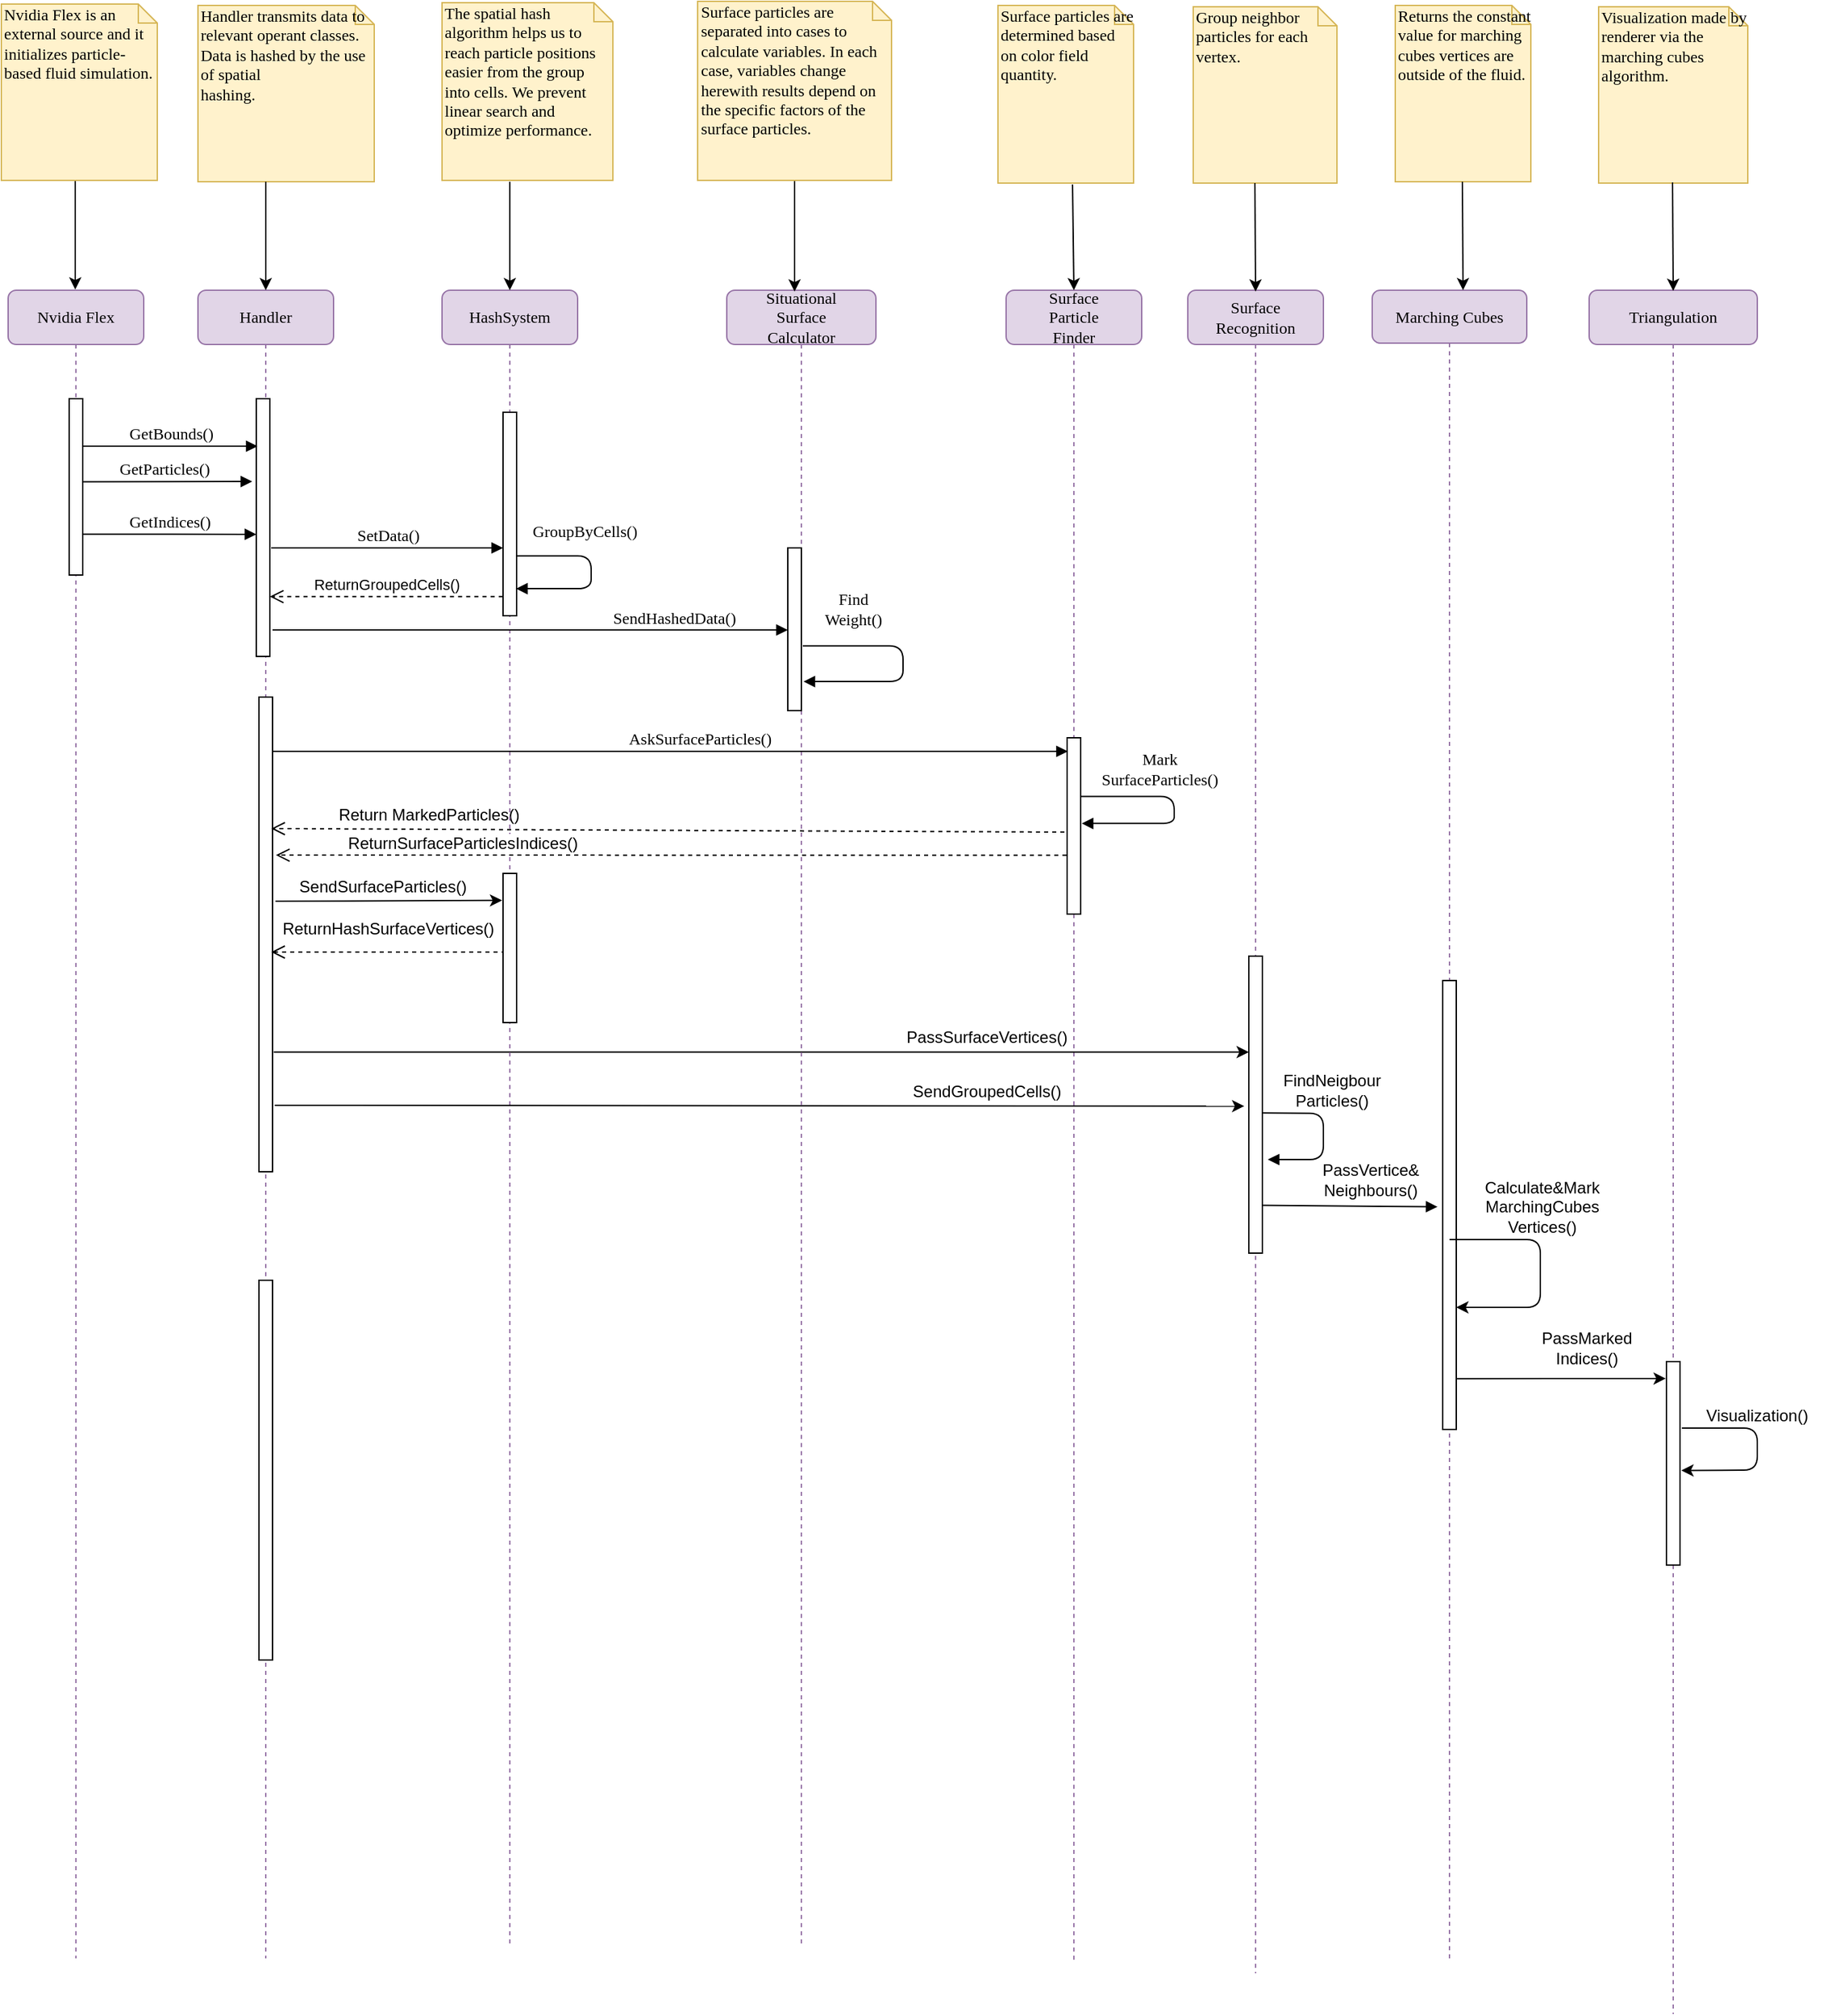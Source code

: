 <mxfile version="12.7.9" type="device"><diagram name="Page-1" id="13e1069c-82ec-6db2-03f1-153e76fe0fe0"><mxGraphModel dx="1526" dy="1496" grid="1" gridSize="10" guides="1" tooltips="1" connect="1" arrows="1" fold="1" page="1" pageScale="1" pageWidth="1100" pageHeight="850" background="#ffffff" math="0" shadow="0"><root><mxCell id="0"/><mxCell id="1" parent="0"/><mxCell id="7baba1c4bc27f4b0-2" value="Handler" style="shape=umlLifeline;perimeter=lifelinePerimeter;whiteSpace=wrap;html=1;container=1;collapsible=0;recursiveResize=0;outlineConnect=0;rounded=1;shadow=0;comic=0;labelBackgroundColor=none;strokeColor=#9673a6;strokeWidth=1;fillColor=#e1d5e7;fontFamily=Verdana;fontSize=12;align=center;" parent="1" vertex="1"><mxGeometry x="240" y="80" width="100" height="1230" as="geometry"/></mxCell><mxCell id="7baba1c4bc27f4b0-10" value="" style="html=1;points=[];perimeter=orthogonalPerimeter;rounded=0;shadow=0;comic=0;labelBackgroundColor=none;strokeWidth=1;fontFamily=Verdana;fontSize=12;align=center;" parent="7baba1c4bc27f4b0-2" vertex="1"><mxGeometry x="43" y="80" width="10" height="190" as="geometry"/></mxCell><mxCell id="W0gwNZ72z7WJFVbE36PU-37" value="" style="html=1;points=[];perimeter=orthogonalPerimeter;rounded=0;shadow=0;comic=0;labelBackgroundColor=none;strokeColor=#000000;strokeWidth=1;fillColor=#FFFFFF;fontFamily=Verdana;fontSize=12;fontColor=#000000;align=center;" parent="7baba1c4bc27f4b0-2" vertex="1"><mxGeometry x="45" y="300" width="10" height="350" as="geometry"/></mxCell><mxCell id="42PI1bTdibE_JDmKIquI-5" value="" style="html=1;points=[];perimeter=orthogonalPerimeter;rounded=0;shadow=0;comic=0;labelBackgroundColor=none;strokeColor=#000000;strokeWidth=1;fillColor=#FFFFFF;fontFamily=Verdana;fontSize=12;fontColor=#000000;align=center;" parent="7baba1c4bc27f4b0-2" vertex="1"><mxGeometry x="45" y="730" width="10" height="280" as="geometry"/></mxCell><mxCell id="7baba1c4bc27f4b0-4" value="Surface&lt;br&gt;Particle&lt;br&gt;Finder" style="shape=umlLifeline;perimeter=lifelinePerimeter;whiteSpace=wrap;html=1;container=1;collapsible=0;recursiveResize=0;outlineConnect=0;rounded=1;shadow=0;comic=0;labelBackgroundColor=none;strokeColor=#9673a6;strokeWidth=1;fillColor=#e1d5e7;fontFamily=Verdana;fontSize=12;align=center;size=40;" parent="1" vertex="1"><mxGeometry x="836" y="80" width="100" height="1231" as="geometry"/></mxCell><mxCell id="W0gwNZ72z7WJFVbE36PU-29" value="" style="html=1;points=[];perimeter=orthogonalPerimeter;rounded=0;shadow=0;comic=0;labelBackgroundColor=none;strokeColor=#000000;strokeWidth=1;fillColor=#FFFFFF;fontFamily=Verdana;fontSize=12;fontColor=#000000;align=center;" parent="7baba1c4bc27f4b0-4" vertex="1"><mxGeometry x="45" y="330" width="10" height="130" as="geometry"/></mxCell><mxCell id="W0gwNZ72z7WJFVbE36PU-33" value="Mark&lt;br&gt;SurfaceParticles()" style="html=1;verticalAlign=bottom;endArrow=block;labelBackgroundColor=none;fontFamily=Verdana;fontSize=12;edgeStyle=elbowEdgeStyle;elbow=vertical;exitX=1;exitY=0.333;exitDx=0;exitDy=0;exitPerimeter=0;entryX=1.077;entryY=0.486;entryDx=0;entryDy=0;entryPerimeter=0;" parent="7baba1c4bc27f4b0-4" source="W0gwNZ72z7WJFVbE36PU-29" target="W0gwNZ72z7WJFVbE36PU-29" edge="1"><mxGeometry x="-0.262" y="3" relative="1" as="geometry"><mxPoint x="99" y="590" as="sourcePoint"/><mxPoint x="70" y="670" as="targetPoint"/><Array as="points"><mxPoint x="124" y="390"/><mxPoint x="191" y="670"/></Array><mxPoint as="offset"/></mxGeometry></mxCell><mxCell id="7baba1c4bc27f4b0-5" value="Surface Recognition" style="shape=umlLifeline;perimeter=lifelinePerimeter;whiteSpace=wrap;html=1;container=1;collapsible=0;recursiveResize=0;outlineConnect=0;rounded=1;shadow=0;comic=0;labelBackgroundColor=none;strokeColor=#9673a6;strokeWidth=1;fillColor=#e1d5e7;fontFamily=Verdana;fontSize=12;align=center;" parent="1" vertex="1"><mxGeometry x="970" y="80" width="100" height="1241" as="geometry"/></mxCell><mxCell id="7baba1c4bc27f4b0-19" value="" style="html=1;points=[];perimeter=orthogonalPerimeter;rounded=0;shadow=0;comic=0;labelBackgroundColor=none;strokeColor=#000000;strokeWidth=1;fillColor=#FFFFFF;fontFamily=Verdana;fontSize=12;fontColor=#000000;align=center;" parent="7baba1c4bc27f4b0-5" vertex="1"><mxGeometry x="45" y="491" width="10" height="219" as="geometry"/></mxCell><mxCell id="thmLyIMEidw3zFrrZxu3-43" value="&lt;span style=&quot;background-color: rgb(255 , 255 , 255)&quot;&gt;&lt;span style=&quot;font-size: 12px ; white-space: normal&quot;&gt;FindNeigbour&lt;/span&gt;&lt;br style=&quot;font-size: 12px ; white-space: normal&quot;&gt;&lt;span style=&quot;font-size: 12px ; white-space: normal&quot;&gt;Particles()&lt;/span&gt;&lt;/span&gt;" style="html=1;verticalAlign=bottom;endArrow=block;exitX=0.952;exitY=0.528;exitDx=0;exitDy=0;exitPerimeter=0;" parent="7baba1c4bc27f4b0-5" source="7baba1c4bc27f4b0-19" edge="1"><mxGeometry x="-0.248" y="6" width="80" relative="1" as="geometry"><mxPoint x="70" y="611" as="sourcePoint"/><mxPoint x="59" y="641" as="targetPoint"/><Array as="points"><mxPoint x="100" y="607"/><mxPoint x="100" y="641"/></Array><mxPoint as="offset"/></mxGeometry></mxCell><mxCell id="7baba1c4bc27f4b0-6" value="Marching Cubes" style="shape=umlLifeline;perimeter=lifelinePerimeter;whiteSpace=wrap;html=1;container=1;collapsible=0;recursiveResize=0;outlineConnect=0;rounded=1;shadow=0;comic=0;labelBackgroundColor=none;strokeColor=#9673a6;strokeWidth=1;fillColor=#e1d5e7;fontFamily=Verdana;fontSize=12;align=center;size=39;" parent="1" vertex="1"><mxGeometry x="1106" y="80" width="114" height="1231" as="geometry"/></mxCell><mxCell id="W0gwNZ72z7WJFVbE36PU-39" value="" style="html=1;points=[];perimeter=orthogonalPerimeter;rounded=0;shadow=0;comic=0;labelBackgroundColor=none;strokeColor=#000000;strokeWidth=1;fillColor=#FFFFFF;fontFamily=Verdana;fontSize=12;fontColor=#000000;align=center;" parent="7baba1c4bc27f4b0-6" vertex="1"><mxGeometry x="52" y="509" width="10" height="331" as="geometry"/></mxCell><mxCell id="thmLyIMEidw3zFrrZxu3-45" value="" style="endArrow=classic;html=1;" parent="7baba1c4bc27f4b0-6" source="7baba1c4bc27f4b0-6" target="W0gwNZ72z7WJFVbE36PU-39" edge="1"><mxGeometry width="50" height="50" relative="1" as="geometry"><mxPoint x="74" y="700" as="sourcePoint"/><mxPoint x="94" y="770" as="targetPoint"/><Array as="points"><mxPoint x="124" y="700"/><mxPoint x="124" y="750"/></Array></mxGeometry></mxCell><mxCell id="7baba1c4bc27f4b0-7" value="Triangulation" style="shape=umlLifeline;perimeter=lifelinePerimeter;whiteSpace=wrap;html=1;container=1;collapsible=0;recursiveResize=0;outlineConnect=0;rounded=1;shadow=0;comic=0;labelBackgroundColor=none;strokeColor=#9673a6;strokeWidth=1;fillColor=#e1d5e7;fontFamily=Verdana;fontSize=12;align=center;" parent="1" vertex="1"><mxGeometry x="1266" y="80" width="124" height="1271" as="geometry"/></mxCell><mxCell id="W0gwNZ72z7WJFVbE36PU-40" value="" style="html=1;points=[];perimeter=orthogonalPerimeter;rounded=0;shadow=0;comic=0;labelBackgroundColor=none;strokeColor=#000000;strokeWidth=1;fillColor=#FFFFFF;fontFamily=Verdana;fontSize=12;fontColor=#000000;align=center;" parent="7baba1c4bc27f4b0-7" vertex="1"><mxGeometry x="57" y="790" width="10" height="150" as="geometry"/></mxCell><mxCell id="jO3Ke4_9_Hu5m7IePTyo-10" value="" style="endArrow=classic;html=1;exitX=1.133;exitY=0.327;exitDx=0;exitDy=0;exitPerimeter=0;entryX=1.1;entryY=0.535;entryDx=0;entryDy=0;entryPerimeter=0;" parent="7baba1c4bc27f4b0-7" edge="1" target="W0gwNZ72z7WJFVbE36PU-40" source="W0gwNZ72z7WJFVbE36PU-40"><mxGeometry width="50" height="50" relative="1" as="geometry"><mxPoint x="67.03" y="951.08" as="sourcePoint"/><mxPoint x="68.91" y="977.9" as="targetPoint"/><Array as="points"><mxPoint x="124" y="839"/><mxPoint x="124" y="870"/></Array></mxGeometry></mxCell><mxCell id="7baba1c4bc27f4b0-8" value="Nvidia Flex" style="shape=umlLifeline;perimeter=lifelinePerimeter;whiteSpace=wrap;html=1;container=1;collapsible=0;recursiveResize=0;outlineConnect=0;rounded=1;shadow=0;comic=0;labelBackgroundColor=none;strokeColor=#9673a6;strokeWidth=1;fillColor=#e1d5e7;fontFamily=Verdana;fontSize=12;align=center;" parent="1" vertex="1"><mxGeometry x="100" y="80" width="100" height="1230" as="geometry"/></mxCell><mxCell id="7baba1c4bc27f4b0-9" value="" style="html=1;points=[];perimeter=orthogonalPerimeter;rounded=0;shadow=0;comic=0;labelBackgroundColor=none;strokeColor=#000000;strokeWidth=1;fillColor=#FFFFFF;fontFamily=Verdana;fontSize=12;fontColor=#000000;align=center;" parent="7baba1c4bc27f4b0-8" vertex="1"><mxGeometry x="45" y="80" width="10" height="130" as="geometry"/></mxCell><mxCell id="7baba1c4bc27f4b0-11" value="GetBounds()" style="html=1;verticalAlign=bottom;endArrow=block;labelBackgroundColor=none;fontFamily=Verdana;fontSize=12;edgeStyle=elbowEdgeStyle;elbow=vertical;entryX=0.098;entryY=0.185;entryDx=0;entryDy=0;entryPerimeter=0;" parent="1" source="7baba1c4bc27f4b0-9" target="7baba1c4bc27f4b0-10" edge="1"><mxGeometry relative="1" as="geometry"><mxPoint x="220" y="190" as="sourcePoint"/><mxPoint x="280" y="190" as="targetPoint"/><mxPoint as="offset"/></mxGeometry></mxCell><mxCell id="7baba1c4bc27f4b0-40" value="Nvidia Flex is an external source and it initializes particle-based fluid simulation." style="shape=note;whiteSpace=wrap;html=1;size=14;verticalAlign=top;align=left;spacingTop=-6;rounded=0;shadow=0;comic=0;labelBackgroundColor=none;strokeColor=#d6b656;strokeWidth=1;fillColor=#fff2cc;fontFamily=Verdana;fontSize=12;" parent="1" vertex="1"><mxGeometry x="95" y="-131" width="115" height="130" as="geometry"/></mxCell><mxCell id="7baba1c4bc27f4b0-41" value="&lt;div&gt;Handler transmits data to relevant operant classes.&lt;/div&gt;&lt;div&gt;Data is hashed by the use of spatial&lt;/div&gt;&lt;div&gt;hashing.&lt;/div&gt;" style="shape=note;whiteSpace=wrap;html=1;size=14;verticalAlign=top;align=left;spacingTop=-6;rounded=0;shadow=0;comic=0;labelBackgroundColor=none;strokeColor=#d6b656;strokeWidth=1;fillColor=#fff2cc;fontFamily=Verdana;fontSize=12;" parent="1" vertex="1"><mxGeometry x="240" y="-130" width="130" height="130" as="geometry"/></mxCell><mxCell id="7baba1c4bc27f4b0-43" value="Surface particles are determined based on color field quantity." style="shape=note;whiteSpace=wrap;html=1;size=14;verticalAlign=top;align=left;spacingTop=-6;rounded=0;shadow=0;comic=0;labelBackgroundColor=none;strokeColor=#d6b656;strokeWidth=1;fillColor=#fff2cc;fontFamily=Verdana;fontSize=12;" parent="1" vertex="1"><mxGeometry x="830" y="-130" width="100" height="131" as="geometry"/></mxCell><mxCell id="7baba1c4bc27f4b0-44" value="Group neighbor particles for each vertex." style="shape=note;whiteSpace=wrap;html=1;size=14;verticalAlign=top;align=left;spacingTop=-6;rounded=0;shadow=0;comic=0;labelBackgroundColor=none;strokeColor=#d6b656;strokeWidth=1;fillColor=#fff2cc;fontFamily=Verdana;fontSize=12;" parent="1" vertex="1"><mxGeometry x="974" y="-129" width="106" height="130" as="geometry"/></mxCell><mxCell id="7baba1c4bc27f4b0-45" value="Returns the constant value for marching cubes vertices are outside of the fluid." style="shape=note;whiteSpace=wrap;html=1;size=14;verticalAlign=top;align=left;spacingTop=-6;rounded=0;shadow=0;comic=0;labelBackgroundColor=none;strokeColor=#d6b656;strokeWidth=1;fillColor=#fff2cc;fontFamily=Verdana;fontSize=12;" parent="1" vertex="1"><mxGeometry x="1123" y="-130" width="100" height="130" as="geometry"/></mxCell><mxCell id="7baba1c4bc27f4b0-46" value="Visualization made by renderer via the marching cubes algorithm." style="shape=note;whiteSpace=wrap;html=1;size=14;verticalAlign=top;align=left;spacingTop=-6;rounded=0;shadow=0;comic=0;labelBackgroundColor=none;strokeColor=#d6b656;strokeWidth=1;fillColor=#fff2cc;fontFamily=Verdana;fontSize=12;" parent="1" vertex="1"><mxGeometry x="1273" y="-129" width="110" height="130" as="geometry"/></mxCell><mxCell id="W0gwNZ72z7WJFVbE36PU-2" value="" style="edgeStyle=orthogonalEdgeStyle;rounded=0;orthogonalLoop=1;jettySize=auto;html=1;" parent="1" edge="1"><mxGeometry relative="1" as="geometry"><mxPoint x="290" as="sourcePoint"/><mxPoint x="290" y="80" as="targetPoint"/></mxGeometry></mxCell><mxCell id="W0gwNZ72z7WJFVbE36PU-11" value="" style="endArrow=classic;html=1;entryX=0.5;entryY=0;entryDx=0;entryDy=0;entryPerimeter=0;" parent="1" target="7baba1c4bc27f4b0-4" edge="1"><mxGeometry width="50" height="50" relative="1" as="geometry"><mxPoint x="885" y="2" as="sourcePoint"/><mxPoint x="885" y="60" as="targetPoint"/></mxGeometry></mxCell><mxCell id="W0gwNZ72z7WJFVbE36PU-42" value="" style="endArrow=classic;html=1;entryX=-0.067;entryY=0.181;entryDx=0;entryDy=0;entryPerimeter=0;exitX=1.219;exitY=0.43;exitDx=0;exitDy=0;exitPerimeter=0;" parent="1" target="thmLyIMEidw3zFrrZxu3-31" edge="1" source="W0gwNZ72z7WJFVbE36PU-37"><mxGeometry width="50" height="50" relative="1" as="geometry"><mxPoint x="296" y="520" as="sourcePoint"/><mxPoint x="580" y="513" as="targetPoint"/></mxGeometry></mxCell><mxCell id="W0gwNZ72z7WJFVbE36PU-43" value="SendSurfaceParticles()" style="text;html=1;strokeColor=none;fillColor=none;align=center;verticalAlign=middle;whiteSpace=wrap;rounded=0;shadow=0;comic=0;" parent="1" vertex="1"><mxGeometry x="313" y="510" width="127" height="20" as="geometry"/></mxCell><mxCell id="W0gwNZ72z7WJFVbE36PU-47" value="" style="endArrow=classic;html=1;" parent="1" edge="1"><mxGeometry width="50" height="50" relative="1" as="geometry"><mxPoint x="1019.5" y="1" as="sourcePoint"/><mxPoint x="1020" y="81" as="targetPoint"/></mxGeometry></mxCell><mxCell id="TPMx6M1iL4ZnGUm4e87p-1" value="" style="endArrow=classic;html=1;" parent="1" edge="1"><mxGeometry width="50" height="50" relative="1" as="geometry"><mxPoint x="1327.5" y="0.5" as="sourcePoint"/><mxPoint x="1328" y="80.5" as="targetPoint"/></mxGeometry></mxCell><mxCell id="TPMx6M1iL4ZnGUm4e87p-6" value="" style="endArrow=classic;html=1;" parent="1" edge="1"><mxGeometry width="50" height="50" relative="1" as="geometry"><mxPoint x="1172.5" y="-2.274e-13" as="sourcePoint"/><mxPoint x="1173" y="80.0" as="targetPoint"/></mxGeometry></mxCell><mxCell id="42PI1bTdibE_JDmKIquI-2" value="&lt;span style=&quot;background-color: rgb(255 , 255 , 255)&quot;&gt;&lt;span style=&quot;font-size: 12px ; white-space: normal&quot;&gt;Return&amp;nbsp;&lt;/span&gt;&lt;span style=&quot;font-size: 12px ; white-space: normal&quot;&gt;MarkedParticles()&lt;/span&gt;&lt;/span&gt;" style="html=1;verticalAlign=bottom;endArrow=open;dashed=1;endSize=8;exitX=-0.2;exitY=0.535;exitDx=0;exitDy=0;exitPerimeter=0;entryX=0.903;entryY=0.277;entryDx=0;entryDy=0;entryPerimeter=0;" parent="1" source="W0gwNZ72z7WJFVbE36PU-29" target="W0gwNZ72z7WJFVbE36PU-37" edge="1"><mxGeometry x="0.604" y="-1" relative="1" as="geometry"><mxPoint x="430" y="402" as="sourcePoint"/><mxPoint x="300" y="407" as="targetPoint"/><mxPoint as="offset"/></mxGeometry></mxCell><mxCell id="42PI1bTdibE_JDmKIquI-3" value="&lt;span style=&quot;font-size: 12px ; white-space: normal ; background-color: rgb(255 , 255 , 255)&quot;&gt;ReturnHashSurfaceVertices()&lt;/span&gt;" style="html=1;verticalAlign=bottom;endArrow=open;dashed=1;endSize=8;" parent="1" edge="1"><mxGeometry x="0.004" y="-8" relative="1" as="geometry"><mxPoint x="467" y="568" as="sourcePoint"/><mxPoint x="294" y="568" as="targetPoint"/><mxPoint as="offset"/></mxGeometry></mxCell><mxCell id="42PI1bTdibE_JDmKIquI-6" value="" style="endArrow=classic;html=1;exitX=1.083;exitY=0.748;exitDx=0;exitDy=0;exitPerimeter=0;" parent="1" source="W0gwNZ72z7WJFVbE36PU-37" target="7baba1c4bc27f4b0-19" edge="1"><mxGeometry width="50" height="50" relative="1" as="geometry"><mxPoint x="330" y="640" as="sourcePoint"/><mxPoint x="710" y="590" as="targetPoint"/></mxGeometry></mxCell><mxCell id="42PI1bTdibE_JDmKIquI-8" value="PassSurfaceVertices()" style="text;html=1;strokeColor=none;fillColor=none;align=center;verticalAlign=middle;whiteSpace=wrap;rounded=0;shadow=0;comic=0;" parent="1" vertex="1"><mxGeometry x="760" y="620" width="124" height="21" as="geometry"/></mxCell><mxCell id="thmLyIMEidw3zFrrZxu3-3" value="GetIndices()" style="html=1;verticalAlign=bottom;endArrow=block;labelBackgroundColor=none;fontFamily=Verdana;fontSize=12;edgeStyle=elbowEdgeStyle;elbow=vertical;" parent="1" target="7baba1c4bc27f4b0-10" edge="1"><mxGeometry x="0.005" relative="1" as="geometry"><mxPoint x="154.5" y="259.824" as="sourcePoint"/><mxPoint x="280" y="260" as="targetPoint"/><mxPoint as="offset"/></mxGeometry></mxCell><mxCell id="thmLyIMEidw3zFrrZxu3-4" value="&lt;span&gt;&lt;div&gt;The spatial hash algorithm helps us to reach particle positions easier from the group into cells.&amp;nbsp;&lt;span&gt;We prevent linear search and optimize performance.&lt;/span&gt;&lt;/div&gt;&lt;/span&gt;" style="shape=note;whiteSpace=wrap;html=1;size=14;verticalAlign=top;align=left;spacingTop=-6;rounded=0;shadow=0;comic=0;labelBackgroundColor=none;strokeColor=#d6b656;strokeWidth=1;fillColor=#fff2cc;fontFamily=Verdana;fontSize=12;" parent="1" vertex="1"><mxGeometry x="420" y="-132" width="126" height="131" as="geometry"/></mxCell><mxCell id="thmLyIMEidw3zFrrZxu3-9" value="HashSystem" style="shape=umlLifeline;perimeter=lifelinePerimeter;whiteSpace=wrap;html=1;container=1;collapsible=0;recursiveResize=0;outlineConnect=0;rounded=1;shadow=0;comic=0;labelBackgroundColor=none;strokeColor=#9673a6;strokeWidth=1;fillColor=#e1d5e7;fontFamily=Verdana;fontSize=12;align=center;" parent="1" vertex="1"><mxGeometry x="420" y="80" width="100" height="1220" as="geometry"/></mxCell><mxCell id="thmLyIMEidw3zFrrZxu3-10" value="" style="html=1;points=[];perimeter=orthogonalPerimeter;rounded=0;shadow=0;comic=0;labelBackgroundColor=none;strokeColor=#000000;strokeWidth=1;fillColor=#FFFFFF;fontFamily=Verdana;fontSize=12;fontColor=#000000;align=center;" parent="thmLyIMEidw3zFrrZxu3-9" vertex="1"><mxGeometry x="45" y="90" width="10" height="150" as="geometry"/></mxCell><mxCell id="thmLyIMEidw3zFrrZxu3-22" value="GroupByCells()" style="html=1;verticalAlign=bottom;endArrow=block;labelBackgroundColor=none;fontFamily=Verdana;fontSize=12;edgeStyle=elbowEdgeStyle;elbow=vertical;exitX=1.046;exitY=0.706;exitDx=0;exitDy=0;exitPerimeter=0;entryX=0.96;entryY=0.867;entryDx=0;entryDy=0;entryPerimeter=0;" parent="thmLyIMEidw3zFrrZxu3-9" source="thmLyIMEidw3zFrrZxu3-10" target="thmLyIMEidw3zFrrZxu3-10" edge="1"><mxGeometry x="-0.263" y="9" relative="1" as="geometry"><mxPoint x="60" y="109.971" as="sourcePoint"/><mxPoint x="130" y="170" as="targetPoint"/><mxPoint as="offset"/><Array as="points"><mxPoint x="110" y="160"/><mxPoint x="170" y="100"/><mxPoint x="150" y="90"/></Array></mxGeometry></mxCell><mxCell id="thmLyIMEidw3zFrrZxu3-31" value="" style="html=1;points=[];perimeter=orthogonalPerimeter;rounded=0;shadow=0;comic=0;labelBackgroundColor=none;strokeColor=#000000;strokeWidth=1;fillColor=#FFFFFF;fontFamily=Verdana;fontSize=12;fontColor=#000000;align=center;" parent="thmLyIMEidw3zFrrZxu3-9" vertex="1"><mxGeometry x="45" y="430" width="10" height="110" as="geometry"/></mxCell><mxCell id="thmLyIMEidw3zFrrZxu3-15" value="" style="endArrow=classic;html=1;" parent="1" edge="1"><mxGeometry width="50" height="50" relative="1" as="geometry"><mxPoint x="470" as="sourcePoint"/><mxPoint x="470" y="80" as="targetPoint"/></mxGeometry></mxCell><mxCell id="thmLyIMEidw3zFrrZxu3-17" value="ReturnGroupedCells()" style="html=1;verticalAlign=bottom;endArrow=open;dashed=1;endSize=8;exitX=-0.019;exitY=0.906;exitDx=0;exitDy=0;exitPerimeter=0;" parent="1" source="thmLyIMEidw3zFrrZxu3-10" target="7baba1c4bc27f4b0-10" edge="1"><mxGeometry relative="1" as="geometry"><mxPoint x="460" y="306" as="sourcePoint"/><mxPoint x="296" y="306" as="targetPoint"/></mxGeometry></mxCell><mxCell id="thmLyIMEidw3zFrrZxu3-27" value="SendHashedData()" style="html=1;verticalAlign=bottom;endArrow=block;labelBackgroundColor=none;fontFamily=Verdana;fontSize=12;edgeStyle=elbowEdgeStyle;elbow=vertical;" parent="1" target="fwc2nKVZ2qZYVodxFQTU-8" edge="1"><mxGeometry x="0.559" relative="1" as="geometry"><mxPoint x="295" y="330.471" as="sourcePoint"/><mxPoint x="650" y="328" as="targetPoint"/><mxPoint as="offset"/></mxGeometry></mxCell><mxCell id="thmLyIMEidw3zFrrZxu3-30" value="&lt;span style=&quot;font-size: 12px ; white-space: normal ; background-color: rgb(255 , 255 , 255)&quot;&gt;ReturnSurfaceParticlesIndices()&lt;/span&gt;" style="html=1;verticalAlign=bottom;endArrow=open;dashed=1;endSize=8;entryX=1.25;entryY=0.333;entryDx=0;entryDy=0;entryPerimeter=0;exitX=-0.048;exitY=0.666;exitDx=0;exitDy=0;exitPerimeter=0;" parent="1" source="W0gwNZ72z7WJFVbE36PU-29" target="W0gwNZ72z7WJFVbE36PU-37" edge="1"><mxGeometry x="0.528" relative="1" as="geometry"><mxPoint x="705.67" y="478.651" as="sourcePoint"/><mxPoint x="300" y="462" as="targetPoint"/><mxPoint as="offset"/></mxGeometry></mxCell><mxCell id="thmLyIMEidw3zFrrZxu3-33" value="" style="endArrow=classic;html=1;exitX=1.167;exitY=0.86;exitDx=0;exitDy=0;exitPerimeter=0;entryX=-0.333;entryY=0.505;entryDx=0;entryDy=0;entryPerimeter=0;" parent="1" target="7baba1c4bc27f4b0-19" edge="1" source="W0gwNZ72z7WJFVbE36PU-37"><mxGeometry width="50" height="50" relative="1" as="geometry"><mxPoint x="296" y="676.3" as="sourcePoint"/><mxPoint x="835" y="675" as="targetPoint"/></mxGeometry></mxCell><mxCell id="thmLyIMEidw3zFrrZxu3-34" value="SendGroupedCells()" style="text;html=1;strokeColor=none;fillColor=none;align=center;verticalAlign=middle;whiteSpace=wrap;rounded=0;shadow=0;comic=0;" parent="1" vertex="1"><mxGeometry x="760" y="660" width="124" height="21" as="geometry"/></mxCell><mxCell id="thmLyIMEidw3zFrrZxu3-38" value="PassVertice&amp;amp;&lt;br&gt;Neighbours()" style="text;html=1;strokeColor=none;fillColor=none;align=center;verticalAlign=middle;whiteSpace=wrap;rounded=0;" parent="1" vertex="1"><mxGeometry x="1060" y="721" width="90" height="30" as="geometry"/></mxCell><mxCell id="thmLyIMEidw3zFrrZxu3-46" value="Calculate&amp;amp;Mark&lt;br&gt;MarchingCubes&lt;br&gt;Vertices()" style="text;html=1;strokeColor=none;fillColor=none;align=center;verticalAlign=middle;whiteSpace=wrap;rounded=0;" parent="1" vertex="1"><mxGeometry x="1186.5" y="736" width="89" height="40" as="geometry"/></mxCell><mxCell id="thmLyIMEidw3zFrrZxu3-47" value="" style="endArrow=classic;html=1;entryX=-0.05;entryY=0.083;entryDx=0;entryDy=0;entryPerimeter=0;exitX=1.052;exitY=0.887;exitDx=0;exitDy=0;exitPerimeter=0;" parent="1" target="W0gwNZ72z7WJFVbE36PU-40" edge="1" source="W0gwNZ72z7WJFVbE36PU-39"><mxGeometry width="50" height="50" relative="1" as="geometry"><mxPoint x="1164" y="901" as="sourcePoint"/><mxPoint x="1050" y="841" as="targetPoint"/></mxGeometry></mxCell><mxCell id="thmLyIMEidw3zFrrZxu3-49" value="PassMarked&lt;br&gt;Indices()" style="text;html=1;strokeColor=none;fillColor=none;align=center;verticalAlign=middle;whiteSpace=wrap;rounded=0;" parent="1" vertex="1"><mxGeometry x="1220" y="840" width="89" height="40" as="geometry"/></mxCell><mxCell id="42PI1bTdibE_JDmKIquI-18" value="Visualization()" style="text;html=1;strokeColor=none;fillColor=none;align=center;verticalAlign=middle;whiteSpace=wrap;rounded=0;" parent="1" vertex="1"><mxGeometry x="1330" y="900" width="120" height="20" as="geometry"/></mxCell><mxCell id="jO3Ke4_9_Hu5m7IePTyo-2" value="GetParticles()" style="html=1;verticalAlign=bottom;endArrow=block;labelBackgroundColor=none;fontFamily=Verdana;fontSize=12;edgeStyle=elbowEdgeStyle;elbow=vertical;exitX=0.981;exitY=0.471;exitDx=0;exitDy=0;exitPerimeter=0;" parent="1" source="7baba1c4bc27f4b0-9" edge="1"><mxGeometry x="-0.043" relative="1" as="geometry"><mxPoint x="160" y="220.324" as="sourcePoint"/><mxPoint x="280" y="221" as="targetPoint"/><mxPoint as="offset"/><Array as="points"><mxPoint x="280" y="221"/></Array></mxGeometry></mxCell><mxCell id="jO3Ke4_9_Hu5m7IePTyo-7" value="SetData()" style="html=1;verticalAlign=bottom;endArrow=block;labelBackgroundColor=none;fontFamily=Verdana;fontSize=12;edgeStyle=elbowEdgeStyle;elbow=vertical;entryX=0;entryY=0.669;entryDx=0;entryDy=0;entryPerimeter=0;" parent="1" target="thmLyIMEidw3zFrrZxu3-10" edge="1"><mxGeometry x="0.005" relative="1" as="geometry"><mxPoint x="294" y="270" as="sourcePoint"/><mxPoint x="428" y="270.167" as="targetPoint"/><mxPoint as="offset"/><Array as="points"><mxPoint x="300" y="270"/></Array></mxGeometry></mxCell><mxCell id="jO3Ke4_9_Hu5m7IePTyo-8" value="" style="edgeStyle=orthogonalEdgeStyle;rounded=0;orthogonalLoop=1;jettySize=auto;html=1;" parent="1" edge="1"><mxGeometry relative="1" as="geometry"><mxPoint x="149.5" y="-0.5" as="sourcePoint"/><mxPoint x="149.5" y="79.5" as="targetPoint"/></mxGeometry></mxCell><mxCell id="thmLyIMEidw3zFrrZxu3-44" value="" style="html=1;verticalAlign=bottom;endArrow=block;entryX=-0.383;entryY=0.504;entryDx=0;entryDy=0;entryPerimeter=0;exitX=1.038;exitY=0.839;exitDx=0;exitDy=0;exitPerimeter=0;" parent="1" source="7baba1c4bc27f4b0-19" target="W0gwNZ72z7WJFVbE36PU-39" edge="1"><mxGeometry x="1" y="-145" width="80" relative="1" as="geometry"><mxPoint x="1030" y="751" as="sourcePoint"/><mxPoint x="1110" y="751" as="targetPoint"/><mxPoint x="143" y="-145" as="offset"/></mxGeometry></mxCell><mxCell id="fwc2nKVZ2qZYVodxFQTU-7" value="Situational&lt;br&gt;Surface&lt;br&gt;Calculator" style="shape=umlLifeline;perimeter=lifelinePerimeter;whiteSpace=wrap;html=1;container=1;collapsible=0;recursiveResize=0;outlineConnect=0;rounded=1;shadow=0;comic=0;labelBackgroundColor=none;strokeColor=#9673a6;strokeWidth=1;fillColor=#e1d5e7;fontFamily=Verdana;fontSize=12;align=center;size=40;" parent="1" vertex="1"><mxGeometry x="630" y="80" width="110" height="1220" as="geometry"/></mxCell><mxCell id="fwc2nKVZ2qZYVodxFQTU-8" value="" style="html=1;points=[];perimeter=orthogonalPerimeter;rounded=0;shadow=0;comic=0;labelBackgroundColor=none;strokeColor=#000000;strokeWidth=1;fillColor=#FFFFFF;fontFamily=Verdana;fontSize=12;fontColor=#000000;align=center;" parent="fwc2nKVZ2qZYVodxFQTU-7" vertex="1"><mxGeometry x="45" y="190" width="10" height="120" as="geometry"/></mxCell><mxCell id="7baba1c4bc27f4b0-20" value="Find&lt;br&gt;Weight()" style="html=1;verticalAlign=bottom;endArrow=block;labelBackgroundColor=none;fontFamily=Verdana;fontSize=12;edgeStyle=elbowEdgeStyle;elbow=vertical;entryX=1.157;entryY=0.821;entryDx=0;entryDy=0;entryPerimeter=0;exitX=1.1;exitY=0.602;exitDx=0;exitDy=0;exitPerimeter=0;" parent="fwc2nKVZ2qZYVodxFQTU-7" source="fwc2nKVZ2qZYVodxFQTU-8" target="fwc2nKVZ2qZYVodxFQTU-8" edge="1"><mxGeometry x="-0.582" y="10" relative="1" as="geometry"><mxPoint x="315.5" y="60" as="sourcePoint"/><mxPoint x="315.5" y="220" as="targetPoint"/><Array as="points"><mxPoint x="130" y="270"/><mxPoint x="321" y="271"/><mxPoint x="311" y="271"/><mxPoint x="291" y="241"/><mxPoint x="311" y="251"/><mxPoint x="325.5" y="190"/><mxPoint x="345.5" y="260"/></Array><mxPoint as="offset"/></mxGeometry></mxCell><mxCell id="fwc2nKVZ2qZYVodxFQTU-11" value="" style="endArrow=classic;html=1;exitX=0.5;exitY=1;exitDx=0;exitDy=0;exitPerimeter=0;" parent="1" source="fwc2nKVZ2qZYVodxFQTU-12" edge="1"><mxGeometry width="50" height="50" relative="1" as="geometry"><mxPoint x="680" y="1" as="sourcePoint"/><mxPoint x="680" y="81" as="targetPoint"/></mxGeometry></mxCell><mxCell id="fwc2nKVZ2qZYVodxFQTU-12" value="&lt;span&gt;Surface particles are separated into cases to calculate variables. In each case, variables change herewith results depend on the specific factors of the surface particles.&lt;br&gt;&lt;/span&gt;" style="shape=note;whiteSpace=wrap;html=1;size=14;verticalAlign=top;align=left;spacingTop=-6;rounded=0;shadow=0;comic=0;labelBackgroundColor=none;strokeColor=#d6b656;strokeWidth=1;fillColor=#fff2cc;fontFamily=Verdana;fontSize=12;" parent="1" vertex="1"><mxGeometry x="608.5" y="-133" width="143" height="132" as="geometry"/></mxCell><mxCell id="lTBlMCXsrYRg-swheVLi-4" value="AskSurfaceParticles()" style="html=1;verticalAlign=bottom;endArrow=block;labelBackgroundColor=none;fontFamily=Verdana;fontSize=12;edgeStyle=elbowEdgeStyle;elbow=vertical;entryX=0.055;entryY=0.074;entryDx=0;entryDy=0;entryPerimeter=0;" edge="1" parent="1" target="W0gwNZ72z7WJFVbE36PU-29"><mxGeometry x="1" y="272" relative="1" as="geometry"><mxPoint x="294.5" y="420" as="sourcePoint"/><mxPoint x="840" y="422" as="targetPoint"/><mxPoint as="offset"/><Array as="points"/></mxGeometry></mxCell></root></mxGraphModel></diagram></mxfile>